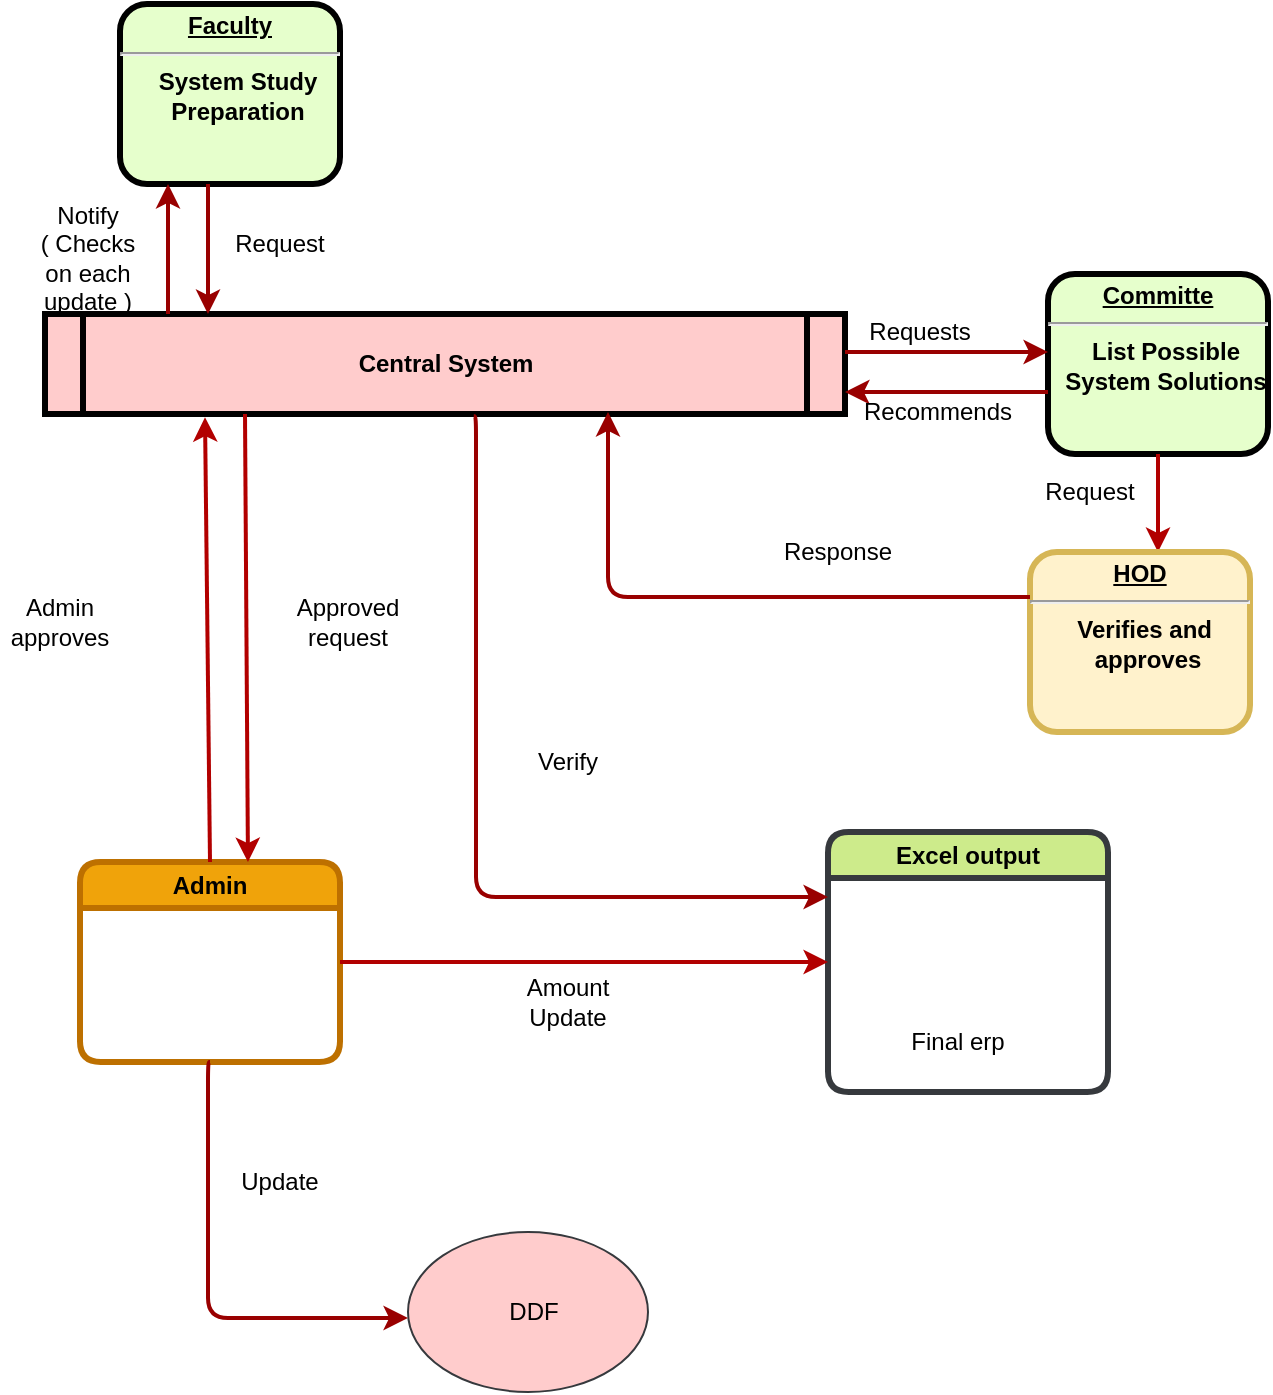 <mxfile version="20.8.20" type="github">
  <diagram name="Page-1" id="c7558073-3199-34d8-9f00-42111426c3f3">
    <mxGraphModel dx="1004" dy="581" grid="1" gridSize="10" guides="1" tooltips="1" connect="1" arrows="1" fold="1" page="1" pageScale="1" pageWidth="826" pageHeight="1169" background="none" math="0" shadow="0">
      <root>
        <mxCell id="0" />
        <mxCell id="1" parent="0" />
        <mxCell id="2" value="&lt;p style=&quot;margin: 0px; margin-top: 4px; text-align: center; text-decoration: underline;&quot;&gt;&lt;strong&gt;Faculty&lt;/strong&gt;&lt;/p&gt;&lt;hr&gt;&lt;p style=&quot;margin: 0px; margin-left: 8px;&quot;&gt;System Study&lt;/p&gt;&lt;p style=&quot;margin: 0px; margin-left: 8px;&quot;&gt;Preparation&lt;/p&gt;" style="verticalAlign=middle;align=center;overflow=fill;fontSize=12;fontFamily=Helvetica;html=1;rounded=1;fontStyle=1;strokeWidth=3;fillColor=#E6FFCC" parent="1" vertex="1">
          <mxGeometry x="236" y="236" width="110" height="90" as="geometry" />
        </mxCell>
        <mxCell id="5" value="Central System" style="shape=process;whiteSpace=wrap;align=center;verticalAlign=middle;size=0.048;fontStyle=1;strokeWidth=3;fillColor=#FFCCCC" parent="1" vertex="1">
          <mxGeometry x="198.5" y="391" width="400" height="50" as="geometry" />
        </mxCell>
        <mxCell id="7" value="&lt;p style=&quot;margin: 0px; margin-top: 4px; text-align: center; text-decoration: underline;&quot;&gt;&lt;strong&gt;Committe&lt;/strong&gt;&lt;/p&gt;&lt;hr&gt;&lt;p style=&quot;margin: 0px; margin-left: 8px;&quot;&gt;List Possible&lt;/p&gt;&lt;p style=&quot;margin: 0px; margin-left: 8px;&quot;&gt;System Solutions&lt;/p&gt;" style="verticalAlign=middle;align=center;overflow=fill;fontSize=12;fontFamily=Helvetica;html=1;rounded=1;fontStyle=1;strokeWidth=3;fillColor=#E6FFCC" parent="1" vertex="1">
          <mxGeometry x="700" y="371" width="110" height="90" as="geometry" />
        </mxCell>
        <mxCell id="55" value="" style="edgeStyle=elbowEdgeStyle;elbow=horizontal;strokeColor=#990000;strokeWidth=2" parent="1" source="5" target="2" edge="1">
          <mxGeometry width="100" height="100" relative="1" as="geometry">
            <mxPoint x="50" y="530" as="sourcePoint" />
            <mxPoint x="150" y="430" as="targetPoint" />
            <Array as="points">
              <mxPoint x="260" y="370" />
            </Array>
          </mxGeometry>
        </mxCell>
        <mxCell id="56" value="" style="edgeStyle=elbowEdgeStyle;elbow=horizontal;strokeColor=#990000;strokeWidth=2" parent="1" source="2" target="5" edge="1">
          <mxGeometry width="100" height="100" relative="1" as="geometry">
            <mxPoint x="50" y="500" as="sourcePoint" />
            <mxPoint x="150" y="400" as="targetPoint" />
            <Array as="points">
              <mxPoint x="280" y="360" />
            </Array>
          </mxGeometry>
        </mxCell>
        <mxCell id="72" value="" style="edgeStyle=elbowEdgeStyle;elbow=vertical;strokeColor=#990000;strokeWidth=2" parent="1" source="5" target="7" edge="1">
          <mxGeometry width="100" height="100" relative="1" as="geometry">
            <mxPoint x="500" y="500" as="sourcePoint" />
            <mxPoint x="600" y="400" as="targetPoint" />
            <Array as="points">
              <mxPoint x="650" y="410" />
            </Array>
          </mxGeometry>
        </mxCell>
        <mxCell id="73" value="" style="edgeStyle=elbowEdgeStyle;elbow=vertical;strokeColor=#990000;strokeWidth=2" parent="1" source="7" target="5" edge="1">
          <mxGeometry width="100" height="100" relative="1" as="geometry">
            <mxPoint x="460" y="500" as="sourcePoint" />
            <mxPoint x="560" y="400" as="targetPoint" />
            <Array as="points">
              <mxPoint x="650" y="430" />
            </Array>
          </mxGeometry>
        </mxCell>
        <mxCell id="74" value="Requests" style="text;spacingTop=-5;align=center" parent="1" vertex="1">
          <mxGeometry x="621" y="391.0" width="30" height="20" as="geometry" />
        </mxCell>
        <mxCell id="75" value="Recommends" style="text;spacingTop=-5;align=center" parent="1" vertex="1">
          <mxGeometry x="630" y="431.0" width="30" height="20" as="geometry" />
        </mxCell>
        <mxCell id="UEOXt6zN_d3wEbpN5qkC-111" style="edgeStyle=orthogonalEdgeStyle;rounded=0;orthogonalLoop=1;jettySize=auto;html=1;strokeWidth=2;fillColor=#e51400;strokeColor=#B20000;" parent="1" target="UEOXt6zN_d3wEbpN5qkC-97" edge="1">
          <mxGeometry relative="1" as="geometry">
            <mxPoint x="755" y="461" as="sourcePoint" />
            <Array as="points">
              <mxPoint x="755" y="461" />
            </Array>
          </mxGeometry>
        </mxCell>
        <mxCell id="UEOXt6zN_d3wEbpN5qkC-97" value="&lt;p style=&quot;margin: 0px; margin-top: 4px; text-align: center; text-decoration: underline;&quot;&gt;&lt;strong&gt;HOD&lt;/strong&gt;&lt;/p&gt;&lt;hr&gt;&lt;p style=&quot;margin: 0px; margin-left: 8px;&quot;&gt;Verifies and&amp;nbsp;&lt;/p&gt;&lt;p style=&quot;margin: 0px; margin-left: 8px;&quot;&gt;approves&lt;/p&gt;" style="verticalAlign=middle;align=center;overflow=fill;fontSize=12;fontFamily=Helvetica;html=1;rounded=1;fontStyle=1;strokeWidth=3;fillColor=#fff2cc;strokeColor=#d6b656;" parent="1" vertex="1">
          <mxGeometry x="691" y="510" width="110" height="90" as="geometry" />
        </mxCell>
        <mxCell id="UEOXt6zN_d3wEbpN5qkC-108" value="" style="edgeStyle=elbowEdgeStyle;elbow=horizontal;strokeColor=#990000;strokeWidth=2;exitX=0;exitY=0.25;exitDx=0;exitDy=0;" parent="1" source="UEOXt6zN_d3wEbpN5qkC-97" edge="1">
          <mxGeometry width="100" height="100" relative="1" as="geometry">
            <mxPoint x="738" y="469" as="sourcePoint" />
            <mxPoint x="480" y="440" as="targetPoint" />
            <Array as="points">
              <mxPoint x="480" y="490" />
              <mxPoint x="510" y="550" />
              <mxPoint x="490" y="500" />
            </Array>
          </mxGeometry>
        </mxCell>
        <mxCell id="UEOXt6zN_d3wEbpN5qkC-112" value="Response" style="text;html=1;strokeColor=none;fillColor=none;align=center;verticalAlign=middle;whiteSpace=wrap;rounded=0;" parent="1" vertex="1">
          <mxGeometry x="565" y="495" width="60" height="30" as="geometry" />
        </mxCell>
        <mxCell id="UEOXt6zN_d3wEbpN5qkC-114" value="Request" style="text;html=1;strokeColor=none;fillColor=none;align=center;verticalAlign=middle;whiteSpace=wrap;rounded=0;" parent="1" vertex="1">
          <mxGeometry x="691" y="465" width="60" height="30" as="geometry" />
        </mxCell>
        <mxCell id="UEOXt6zN_d3wEbpN5qkC-115" value="&lt;br&gt;Notify &lt;br&gt;( Checks on each update )" style="text;html=1;strokeColor=none;fillColor=none;align=center;verticalAlign=middle;whiteSpace=wrap;rounded=0;" parent="1" vertex="1">
          <mxGeometry x="190" y="341" width="60" height="30" as="geometry" />
        </mxCell>
        <mxCell id="UEOXt6zN_d3wEbpN5qkC-116" value="Request" style="text;html=1;strokeColor=none;fillColor=none;align=center;verticalAlign=middle;whiteSpace=wrap;rounded=0;" parent="1" vertex="1">
          <mxGeometry x="286" y="341" width="60" height="30" as="geometry" />
        </mxCell>
        <mxCell id="UEOXt6zN_d3wEbpN5qkC-121" value="Admin" style="swimlane;whiteSpace=wrap;html=1;strokeWidth=3;rounded=1;swimlaneLine=1;deletable=1;expand=1;collapsible=0;perimeterSpacing=0;fillColor=#f0a30a;fontColor=#000000;strokeColor=#BD7000;" parent="1" vertex="1">
          <mxGeometry x="216" y="665" width="130" height="100" as="geometry" />
        </mxCell>
        <mxCell id="UEOXt6zN_d3wEbpN5qkC-124" value="Excel output" style="swimlane;whiteSpace=wrap;html=1;rounded=1;strokeWidth=3;fillColor=#cdeb8b;strokeColor=#36393d;" parent="1" vertex="1">
          <mxGeometry x="590" y="650" width="140" height="130" as="geometry" />
        </mxCell>
        <mxCell id="vJbeEfiUltdaQ74vIDuz-81" value="Final erp" style="text;html=1;strokeColor=none;fillColor=none;align=center;verticalAlign=middle;whiteSpace=wrap;rounded=0;" vertex="1" parent="UEOXt6zN_d3wEbpN5qkC-124">
          <mxGeometry x="35" y="90" width="60" height="30" as="geometry" />
        </mxCell>
        <mxCell id="UEOXt6zN_d3wEbpN5qkC-125" value="" style="endArrow=classic;html=1;rounded=0;strokeWidth=2;entryX=0.2;entryY=1.032;entryDx=0;entryDy=0;entryPerimeter=0;exitX=0.5;exitY=0;exitDx=0;exitDy=0;fillColor=#e51400;strokeColor=#B20000;" parent="1" source="UEOXt6zN_d3wEbpN5qkC-121" target="5" edge="1">
          <mxGeometry width="50" height="50" relative="1" as="geometry">
            <mxPoint x="280" y="580" as="sourcePoint" />
            <mxPoint x="330" y="530" as="targetPoint" />
          </mxGeometry>
        </mxCell>
        <mxCell id="vJbeEfiUltdaQ74vIDuz-75" value="" style="endArrow=classic;html=1;rounded=0;entryX=0.646;entryY=0;entryDx=0;entryDy=0;exitX=0.25;exitY=1;exitDx=0;exitDy=0;entryPerimeter=0;strokeWidth=2;fillColor=#e51400;strokeColor=#B20000;" edge="1" parent="1" source="5" target="UEOXt6zN_d3wEbpN5qkC-121">
          <mxGeometry width="50" height="50" relative="1" as="geometry">
            <mxPoint x="220" y="550" as="sourcePoint" />
            <mxPoint x="170" y="600" as="targetPoint" />
          </mxGeometry>
        </mxCell>
        <mxCell id="vJbeEfiUltdaQ74vIDuz-76" value="Approved request" style="text;html=1;strokeColor=none;fillColor=none;align=center;verticalAlign=middle;whiteSpace=wrap;rounded=0;" vertex="1" parent="1">
          <mxGeometry x="320" y="530" width="60" height="30" as="geometry" />
        </mxCell>
        <mxCell id="vJbeEfiUltdaQ74vIDuz-77" value="Admin approves" style="text;html=1;strokeColor=none;fillColor=none;align=center;verticalAlign=middle;whiteSpace=wrap;rounded=0;" vertex="1" parent="1">
          <mxGeometry x="176" y="530" width="60" height="30" as="geometry" />
        </mxCell>
        <mxCell id="vJbeEfiUltdaQ74vIDuz-78" value="" style="ellipse;whiteSpace=wrap;html=1;fillColor=#ffcccc;strokeColor=#36393d;" vertex="1" parent="1">
          <mxGeometry x="380" y="850" width="120" height="80" as="geometry" />
        </mxCell>
        <mxCell id="vJbeEfiUltdaQ74vIDuz-79" value="" style="endArrow=classic;html=1;rounded=0;strokeWidth=2;entryX=0;entryY=0.5;entryDx=0;entryDy=0;exitX=1;exitY=0.5;exitDx=0;exitDy=0;fillColor=#e51400;strokeColor=#B20000;" edge="1" parent="1" source="UEOXt6zN_d3wEbpN5qkC-121" target="UEOXt6zN_d3wEbpN5qkC-124">
          <mxGeometry width="50" height="50" relative="1" as="geometry">
            <mxPoint x="400" y="740" as="sourcePoint" />
            <mxPoint x="450" y="690" as="targetPoint" />
          </mxGeometry>
        </mxCell>
        <mxCell id="vJbeEfiUltdaQ74vIDuz-80" value="Amount Update" style="text;html=1;strokeColor=none;fillColor=none;align=center;verticalAlign=middle;whiteSpace=wrap;rounded=0;" vertex="1" parent="1">
          <mxGeometry x="430" y="720" width="60" height="30" as="geometry" />
        </mxCell>
        <mxCell id="vJbeEfiUltdaQ74vIDuz-82" value="DDF" style="text;html=1;strokeColor=none;fillColor=none;align=center;verticalAlign=middle;whiteSpace=wrap;rounded=0;" vertex="1" parent="1">
          <mxGeometry x="413" y="875" width="60" height="30" as="geometry" />
        </mxCell>
        <mxCell id="vJbeEfiUltdaQ74vIDuz-84" value="" style="edgeStyle=elbowEdgeStyle;elbow=horizontal;strokeColor=#990000;strokeWidth=2;exitX=0.5;exitY=1;exitDx=0;exitDy=0;" edge="1" parent="1" source="UEOXt6zN_d3wEbpN5qkC-121">
          <mxGeometry width="100" height="100" relative="1" as="geometry">
            <mxPoint x="169" y="800" as="sourcePoint" />
            <mxPoint x="380" y="893" as="targetPoint" />
            <Array as="points">
              <mxPoint x="280" y="840" />
              <mxPoint x="199" y="910" />
              <mxPoint x="169" y="850" />
            </Array>
          </mxGeometry>
        </mxCell>
        <mxCell id="vJbeEfiUltdaQ74vIDuz-85" value="Update" style="text;html=1;strokeColor=none;fillColor=none;align=center;verticalAlign=middle;whiteSpace=wrap;rounded=0;" vertex="1" parent="1">
          <mxGeometry x="286" y="810" width="60" height="30" as="geometry" />
        </mxCell>
        <mxCell id="vJbeEfiUltdaQ74vIDuz-86" value="" style="edgeStyle=elbowEdgeStyle;elbow=horizontal;strokeColor=#990000;strokeWidth=2;exitX=0.536;exitY=1.022;exitDx=0;exitDy=0;entryX=0;entryY=0.25;entryDx=0;entryDy=0;exitPerimeter=0;" edge="1" parent="1" source="5" target="UEOXt6zN_d3wEbpN5qkC-124">
          <mxGeometry width="100" height="100" relative="1" as="geometry">
            <mxPoint x="414" y="508.5" as="sourcePoint" />
            <mxPoint x="625" y="601.5" as="targetPoint" />
            <Array as="points">
              <mxPoint x="414" y="580" />
              <mxPoint x="640" y="580" />
              <mxPoint x="444" y="618.5" />
              <mxPoint x="414" y="558.5" />
            </Array>
          </mxGeometry>
        </mxCell>
        <mxCell id="vJbeEfiUltdaQ74vIDuz-87" value="Verify" style="text;html=1;strokeColor=none;fillColor=none;align=center;verticalAlign=middle;whiteSpace=wrap;rounded=0;" vertex="1" parent="1">
          <mxGeometry x="430" y="600" width="60" height="30" as="geometry" />
        </mxCell>
      </root>
    </mxGraphModel>
  </diagram>
</mxfile>
